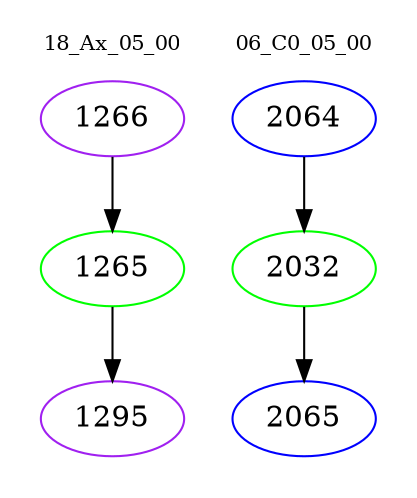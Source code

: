 digraph{
subgraph cluster_0 {
color = white
label = "18_Ax_05_00";
fontsize=10;
T0_1266 [label="1266", color="purple"]
T0_1266 -> T0_1265 [color="black"]
T0_1265 [label="1265", color="green"]
T0_1265 -> T0_1295 [color="black"]
T0_1295 [label="1295", color="purple"]
}
subgraph cluster_1 {
color = white
label = "06_C0_05_00";
fontsize=10;
T1_2064 [label="2064", color="blue"]
T1_2064 -> T1_2032 [color="black"]
T1_2032 [label="2032", color="green"]
T1_2032 -> T1_2065 [color="black"]
T1_2065 [label="2065", color="blue"]
}
}
